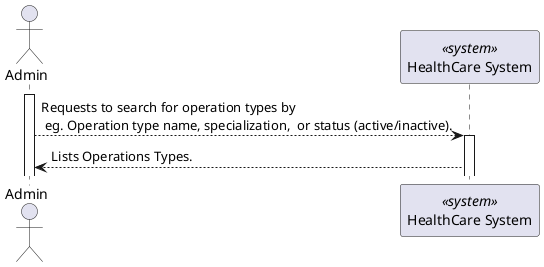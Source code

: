 @startuml

actor Admin as "Admin"
participant SYS as "HealthCare System" <<system>>

activate Admin 

Admin --> SYS : Requests to search for operation types by \n eg. Operation type name, specialization,  or status (active/inactive).

activate SYS 

SYS --> Admin : Lists Operations Types.


@enduml